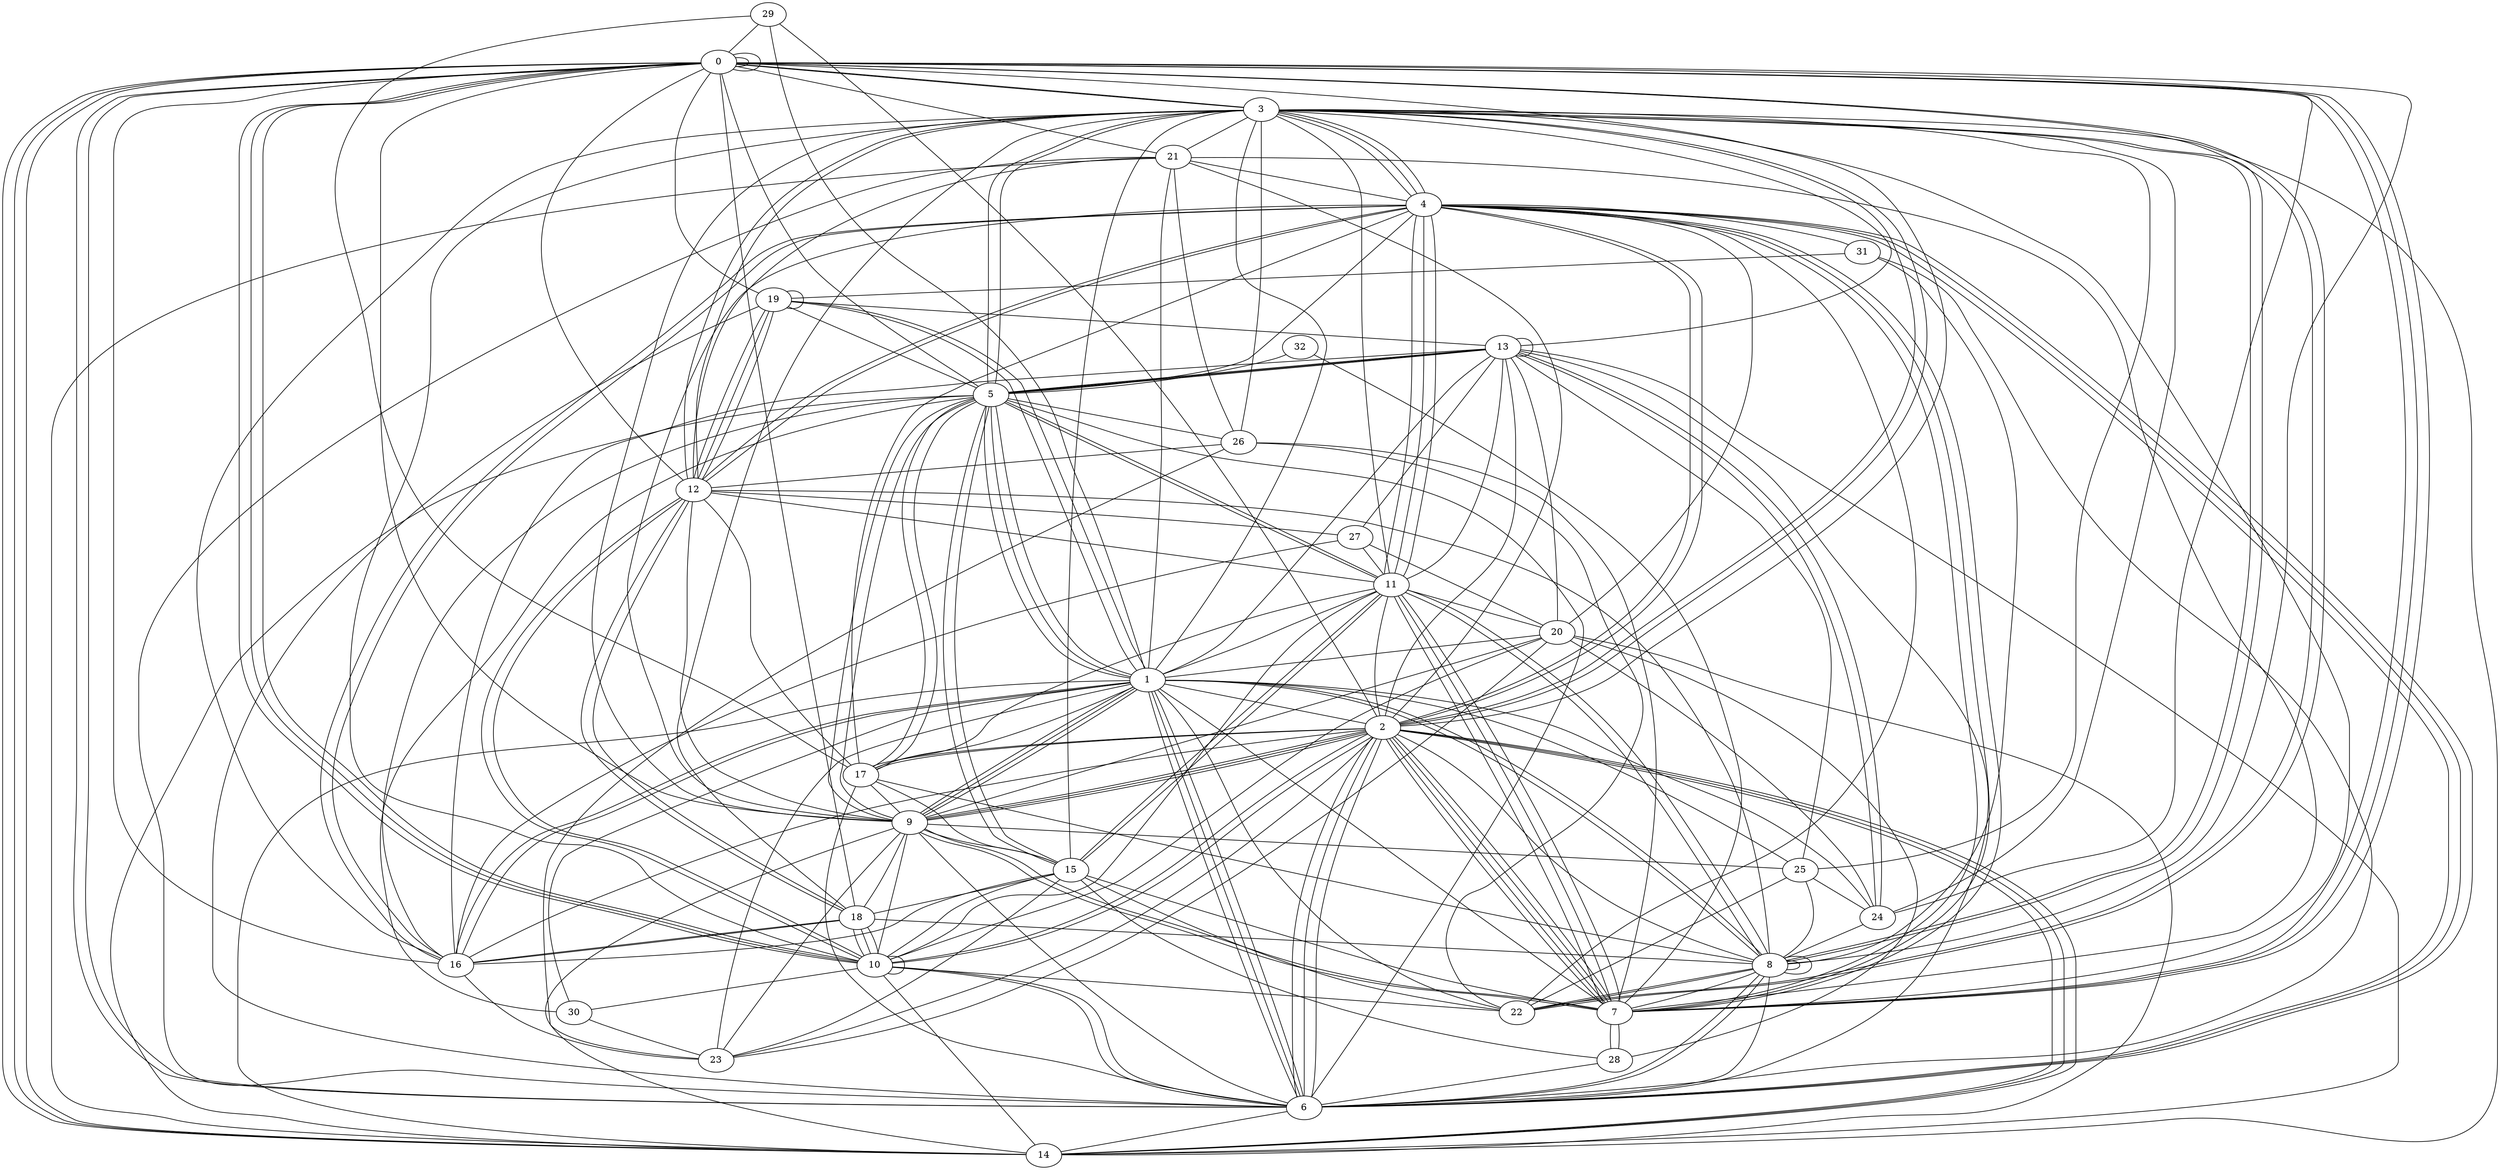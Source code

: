 graph G {
0;
1;
2;
3;
4;
5;
6;
7;
8;
9;
10;
11;
12;
13;
14;
15;
16;
17;
18;
19;
20;
21;
22;
23;
24;
25;
26;
27;
28;
29;
30;
31;
32;
11--3 ;
21--26 ;
2--4 ;
8--1 ;
0--22 ;
4--16 ;
29--1 ;
8--3 ;
23--2 ;
12--27 ;
15--17 ;
3--0 ;
22--4 ;
8--22 ;
22--26 ;
24--13 ;
0--18 ;
2--9 ;
18--10 ;
3--7 ;
18--8 ;
13--14 ;
1--22 ;
6--2 ;
8--22 ;
2--0 ;
7--2 ;
11--8 ;
25--24 ;
0--21 ;
16--1 ;
0--14 ;
22--0 ;
15--11 ;
15--7 ;
8--6 ;
13--5 ;
29--2 ;
0--0 ;
11--7 ;
18--9 ;
13--24 ;
24--3 ;
19--6 ;
23--26 ;
11--20 ;
16--23 ;
9--25 ;
13--13 ;
6--31 ;
15--18 ;
12--10 ;
12--3 ;
2--14 ;
20--9 ;
0--7 ;
2--8 ;
18--16 ;
7--0 ;
18--10 ;
5--4 ;
5--15 ;
19--0 ;
2--6 ;
13--25 ;
8--12 ;
14--0 ;
25--3 ;
12--3 ;
10--0 ;
5--11 ;
1--23 ;
5--0 ;
13--6 ;
8--3 ;
10--30 ;
19--13 ;
3--14 ;
11--15 ;
2--13 ;
8--8 ;
26--3 ;
11--8 ;
2--9 ;
12--11 ;
10--14 ;
7--28 ;
4--3 ;
9--0 ;
9--15 ;
6--1 ;
16--2 ;
17--1 ;
4--3 ;
2--21 ;
2--17 ;
15--5 ;
6--4 ;
6--4 ;
4--9 ;
25--1 ;
18--16 ;
18--3 ;
4--16 ;
6--8 ;
8--1 ;
3--13 ;
3--1 ;
21--4 ;
7--4 ;
2--14 ;
11--4 ;
12--19 ;
8--8 ;
15--3 ;
7--2 ;
1--2 ;
9--1 ;
5--26 ;
4--17 ;
5--9 ;
21--14 ;
8--0 ;
21--7 ;
2--6 ;
15--22 ;
10--15 ;
16--3 ;
6--17 ;
13--11 ;
4--11 ;
20--1 ;
24--0 ;
27--11 ;
28--6 ;
29--17 ;
23--9 ;
6--0 ;
5--3 ;
10--11 ;
8--7 ;
1--24 ;
14--20 ;
7--11 ;
16--15 ;
6--1 ;
15--23 ;
13--27 ;
7--4 ;
3--21 ;
31--19 ;
32--5 ;
2--9 ;
9--1 ;
5--11 ;
24--20 ;
5--19 ;
3--9 ;
6--4 ;
5--1 ;
0--7 ;
6--14 ;
12--19 ;
13--16 ;
4--20 ;
10--22 ;
1--13 ;
19--1 ;
2--4 ;
11--4 ;
25--8 ;
10--18 ;
8--6 ;
2--14 ;
0--12 ;
1--21 ;
2--17 ;
12--17 ;
10--10 ;
8--31 ;
32--7 ;
1--7 ;
12--21 ;
29--0 ;
0--0 ;
1--6 ;
26--12 ;
0--14 ;
2--10 ;
1--5 ;
14--1 ;
17--8 ;
17--11 ;
1--11 ;
30--23 ;
2--7 ;
9--5 ;
5--17 ;
0--16 ;
7--11 ;
20--27 ;
27--16 ;
30--5 ;
1--16 ;
24--8 ;
12--9 ;
10--6 ;
14--5 ;
10--2 ;
4--7 ;
30--1 ;
7--2 ;
1--5 ;
3--4 ;
20--23 ;
12--4 ;
6--0 ;
17--9 ;
20--10 ;
10--3 ;
0--10 ;
13--20 ;
22--25 ;
1--9 ;
7--9 ;
17--5 ;
28--7 ;
0--10 ;
12--18 ;
7--9 ;
12--10 ;
16--5 ;
0--3 ;
9--14 ;
18--12 ;
2--11 ;
2--3 ;
1--19 ;
4--12 ;
12--19 ;
9--6 ;
26--7 ;
21--6 ;
9--10 ;
5--3 ;
15--28 ;
5--13 ;
4--31 ;
2--3 ;
10--6 ;
19--19 ;
5--13 ;
6--5 ;
20--28 ;
}
